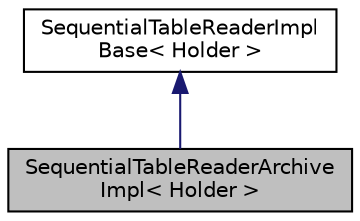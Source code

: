 digraph "SequentialTableReaderArchiveImpl&lt; Holder &gt;"
{
  edge [fontname="Helvetica",fontsize="10",labelfontname="Helvetica",labelfontsize="10"];
  node [fontname="Helvetica",fontsize="10",shape=record];
  Node0 [label="SequentialTableReaderArchive\lImpl\< Holder \>",height=0.2,width=0.4,color="black", fillcolor="grey75", style="filled", fontcolor="black"];
  Node1 -> Node0 [dir="back",color="midnightblue",fontsize="10",style="solid",fontname="Helvetica"];
  Node1 [label="SequentialTableReaderImpl\lBase\< Holder \>",height=0.2,width=0.4,color="black", fillcolor="white", style="filled",URL="$classkaldi_1_1SequentialTableReaderImplBase.html"];
}
